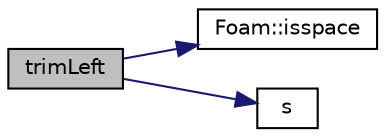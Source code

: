 digraph "trimLeft"
{
  bgcolor="transparent";
  edge [fontname="Helvetica",fontsize="10",labelfontname="Helvetica",labelfontsize="10"];
  node [fontname="Helvetica",fontsize="10",shape=record];
  rankdir="LR";
  Node1 [label="trimLeft",height=0.2,width=0.4,color="black", fillcolor="grey75", style="filled", fontcolor="black"];
  Node1 -> Node2 [color="midnightblue",fontsize="10",style="solid",fontname="Helvetica"];
  Node2 [label="Foam::isspace",height=0.2,width=0.4,color="black",URL="$a10758.html#ac59aa3b8348ab76e8621faf6ff2ead9b"];
  Node1 -> Node3 [color="midnightblue",fontsize="10",style="solid",fontname="Helvetica"];
  Node3 [label="s",height=0.2,width=0.4,color="black",URL="$a04295.html#a6d6b99210a64ad23792eb7a3b0411c42"];
}
